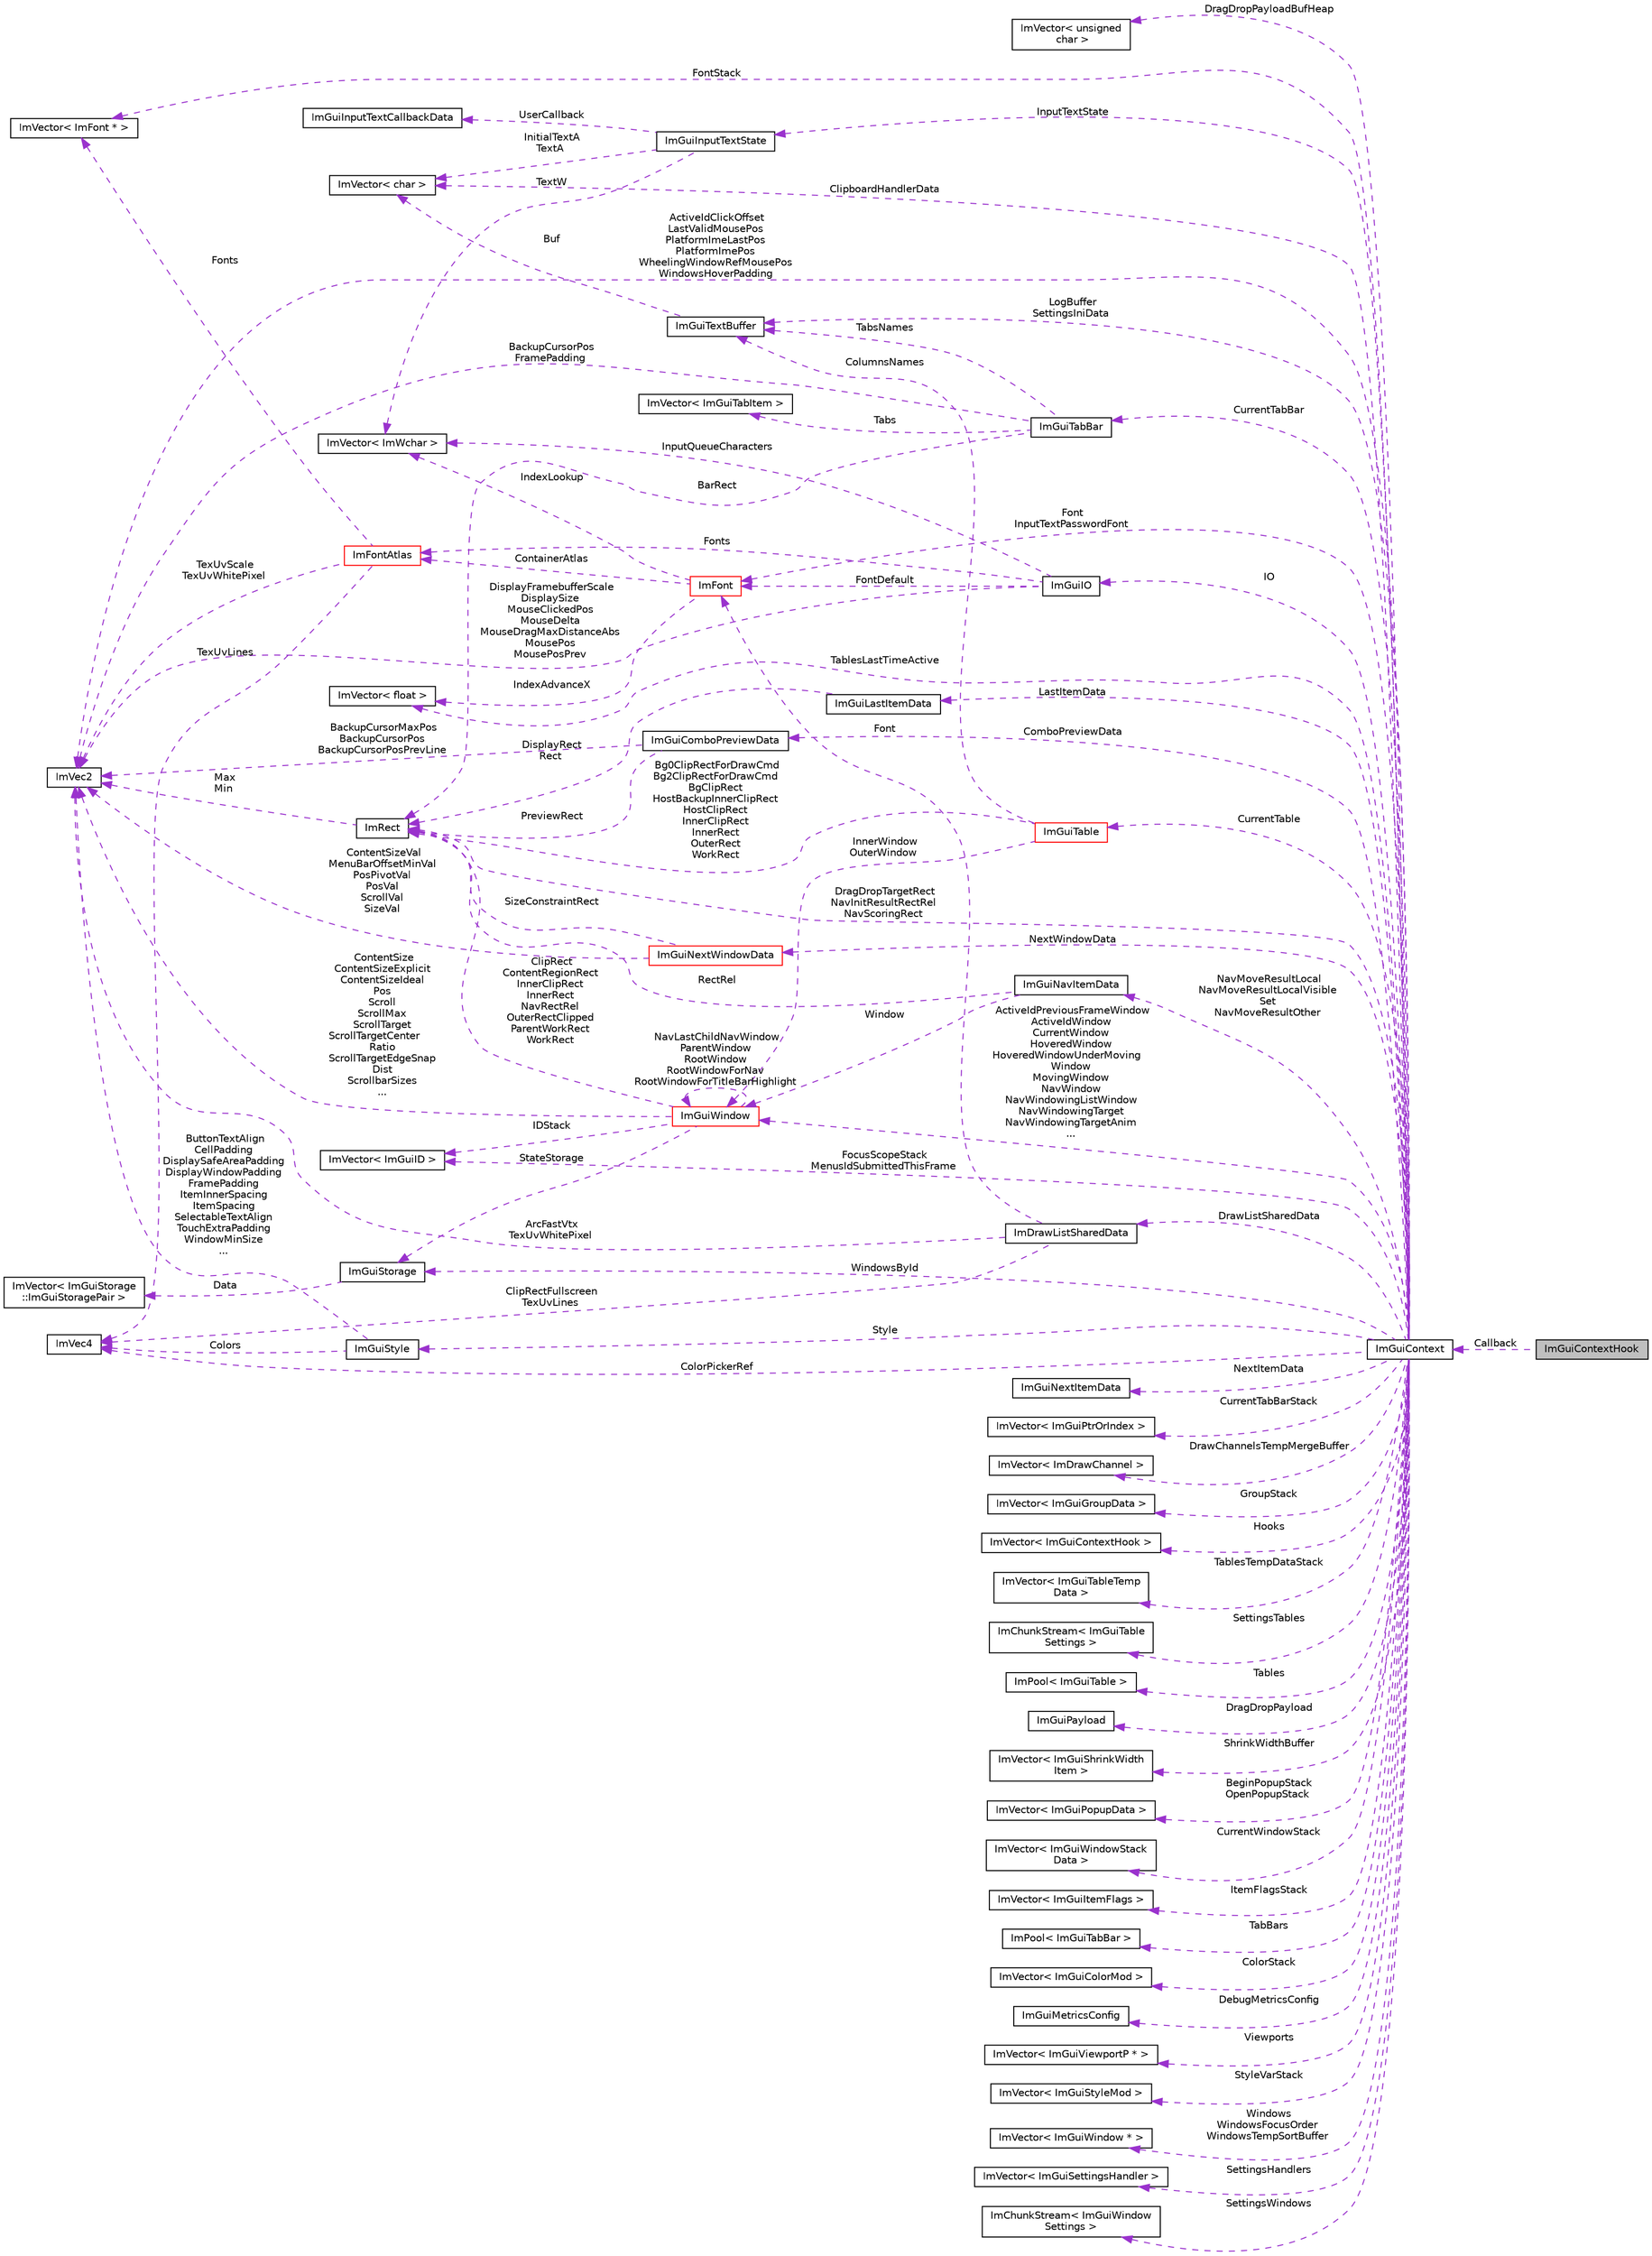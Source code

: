 digraph "ImGuiContextHook"
{
 // LATEX_PDF_SIZE
  edge [fontname="Helvetica",fontsize="10",labelfontname="Helvetica",labelfontsize="10"];
  node [fontname="Helvetica",fontsize="10",shape=record];
  rankdir="LR";
  Node1 [label="ImGuiContextHook",height=0.2,width=0.4,color="black", fillcolor="grey75", style="filled", fontcolor="black",tooltip=" "];
  Node2 -> Node1 [dir="back",color="darkorchid3",fontsize="10",style="dashed",label=" Callback" ];
  Node2 [label="ImGuiContext",height=0.2,width=0.4,color="black", fillcolor="white", style="filled",URL="$struct_im_gui_context.html",tooltip=" "];
  Node3 -> Node2 [dir="back",color="darkorchid3",fontsize="10",style="dashed",label=" DragDropPayloadBufHeap" ];
  Node3 [label="ImVector\< unsigned\l char \>",height=0.2,width=0.4,color="black", fillcolor="white", style="filled",URL="$struct_im_vector.html",tooltip=" "];
  Node4 -> Node2 [dir="back",color="darkorchid3",fontsize="10",style="dashed",label=" FontStack" ];
  Node4 [label="ImVector\< ImFont * \>",height=0.2,width=0.4,color="black", fillcolor="white", style="filled",URL="$struct_im_vector.html",tooltip=" "];
  Node5 -> Node2 [dir="back",color="darkorchid3",fontsize="10",style="dashed",label=" NextItemData" ];
  Node5 [label="ImGuiNextItemData",height=0.2,width=0.4,color="black", fillcolor="white", style="filled",URL="$struct_im_gui_next_item_data.html",tooltip=" "];
  Node6 -> Node2 [dir="back",color="darkorchid3",fontsize="10",style="dashed",label=" CurrentTabBarStack" ];
  Node6 [label="ImVector\< ImGuiPtrOrIndex \>",height=0.2,width=0.4,color="black", fillcolor="white", style="filled",URL="$struct_im_vector.html",tooltip=" "];
  Node7 -> Node2 [dir="back",color="darkorchid3",fontsize="10",style="dashed",label=" InputTextState" ];
  Node7 [label="ImGuiInputTextState",height=0.2,width=0.4,color="black", fillcolor="white", style="filled",URL="$struct_im_gui_input_text_state.html",tooltip=" "];
  Node8 -> Node7 [dir="back",color="darkorchid3",fontsize="10",style="dashed",label=" UserCallback" ];
  Node8 [label="ImGuiInputTextCallbackData",height=0.2,width=0.4,color="black", fillcolor="white", style="filled",URL="$struct_im_gui_input_text_callback_data.html",tooltip=" "];
  Node9 -> Node7 [dir="back",color="darkorchid3",fontsize="10",style="dashed",label=" InitialTextA\nTextA" ];
  Node9 [label="ImVector\< char \>",height=0.2,width=0.4,color="black", fillcolor="white", style="filled",URL="$struct_im_vector.html",tooltip=" "];
  Node10 -> Node7 [dir="back",color="darkorchid3",fontsize="10",style="dashed",label=" TextW" ];
  Node10 [label="ImVector\< ImWchar \>",height=0.2,width=0.4,color="black", fillcolor="white", style="filled",URL="$struct_im_vector.html",tooltip=" "];
  Node11 -> Node2 [dir="back",color="darkorchid3",fontsize="10",style="dashed",label=" DrawChannelsTempMergeBuffer" ];
  Node11 [label="ImVector\< ImDrawChannel \>",height=0.2,width=0.4,color="black", fillcolor="white", style="filled",URL="$struct_im_vector.html",tooltip=" "];
  Node12 -> Node2 [dir="back",color="darkorchid3",fontsize="10",style="dashed",label=" GroupStack" ];
  Node12 [label="ImVector\< ImGuiGroupData \>",height=0.2,width=0.4,color="black", fillcolor="white", style="filled",URL="$struct_im_vector.html",tooltip=" "];
  Node13 -> Node2 [dir="back",color="darkorchid3",fontsize="10",style="dashed",label=" ActiveIdClickOffset\nLastValidMousePos\nPlatformImeLastPos\nPlatformImePos\nWheelingWindowRefMousePos\nWindowsHoverPadding" ];
  Node13 [label="ImVec2",height=0.2,width=0.4,color="black", fillcolor="white", style="filled",URL="$struct_im_vec2.html",tooltip=" "];
  Node14 -> Node2 [dir="back",color="darkorchid3",fontsize="10",style="dashed",label=" WindowsById" ];
  Node14 [label="ImGuiStorage",height=0.2,width=0.4,color="black", fillcolor="white", style="filled",URL="$struct_im_gui_storage.html",tooltip=" "];
  Node15 -> Node14 [dir="back",color="darkorchid3",fontsize="10",style="dashed",label=" Data" ];
  Node15 [label="ImVector\< ImGuiStorage\l::ImGuiStoragePair \>",height=0.2,width=0.4,color="black", fillcolor="white", style="filled",URL="$struct_im_vector.html",tooltip=" "];
  Node16 -> Node2 [dir="back",color="darkorchid3",fontsize="10",style="dashed",label=" Hooks" ];
  Node16 [label="ImVector\< ImGuiContextHook \>",height=0.2,width=0.4,color="black", fillcolor="white", style="filled",URL="$struct_im_vector.html",tooltip=" "];
  Node17 -> Node2 [dir="back",color="darkorchid3",fontsize="10",style="dashed",label=" TablesTempDataStack" ];
  Node17 [label="ImVector\< ImGuiTableTemp\lData \>",height=0.2,width=0.4,color="black", fillcolor="white", style="filled",URL="$struct_im_vector.html",tooltip=" "];
  Node18 -> Node2 [dir="back",color="darkorchid3",fontsize="10",style="dashed",label=" ColorPickerRef" ];
  Node18 [label="ImVec4",height=0.2,width=0.4,color="black", fillcolor="white", style="filled",URL="$struct_im_vec4.html",tooltip=" "];
  Node19 -> Node2 [dir="back",color="darkorchid3",fontsize="10",style="dashed",label=" CurrentTabBar" ];
  Node19 [label="ImGuiTabBar",height=0.2,width=0.4,color="black", fillcolor="white", style="filled",URL="$struct_im_gui_tab_bar.html",tooltip=" "];
  Node13 -> Node19 [dir="back",color="darkorchid3",fontsize="10",style="dashed",label=" BackupCursorPos\nFramePadding" ];
  Node20 -> Node19 [dir="back",color="darkorchid3",fontsize="10",style="dashed",label=" BarRect" ];
  Node20 [label="ImRect",height=0.2,width=0.4,color="black", fillcolor="white", style="filled",URL="$struct_im_rect.html",tooltip=" "];
  Node13 -> Node20 [dir="back",color="darkorchid3",fontsize="10",style="dashed",label=" Max\nMin" ];
  Node21 -> Node19 [dir="back",color="darkorchid3",fontsize="10",style="dashed",label=" Tabs" ];
  Node21 [label="ImVector\< ImGuiTabItem \>",height=0.2,width=0.4,color="black", fillcolor="white", style="filled",URL="$struct_im_vector.html",tooltip=" "];
  Node22 -> Node19 [dir="back",color="darkorchid3",fontsize="10",style="dashed",label=" TabsNames" ];
  Node22 [label="ImGuiTextBuffer",height=0.2,width=0.4,color="black", fillcolor="white", style="filled",URL="$struct_im_gui_text_buffer.html",tooltip=" "];
  Node9 -> Node22 [dir="back",color="darkorchid3",fontsize="10",style="dashed",label=" Buf" ];
  Node20 -> Node2 [dir="back",color="darkorchid3",fontsize="10",style="dashed",label=" DragDropTargetRect\nNavInitResultRectRel\nNavScoringRect" ];
  Node23 -> Node2 [dir="back",color="darkorchid3",fontsize="10",style="dashed",label=" SettingsTables" ];
  Node23 [label="ImChunkStream\< ImGuiTable\lSettings \>",height=0.2,width=0.4,color="black", fillcolor="white", style="filled",URL="$struct_im_chunk_stream.html",tooltip=" "];
  Node24 -> Node2 [dir="back",color="darkorchid3",fontsize="10",style="dashed",label=" Tables" ];
  Node24 [label="ImPool\< ImGuiTable \>",height=0.2,width=0.4,color="black", fillcolor="white", style="filled",URL="$struct_im_pool.html",tooltip=" "];
  Node25 -> Node2 [dir="back",color="darkorchid3",fontsize="10",style="dashed",label=" IO" ];
  Node25 [label="ImGuiIO",height=0.2,width=0.4,color="black", fillcolor="white", style="filled",URL="$struct_im_gui_i_o.html",tooltip=" "];
  Node13 -> Node25 [dir="back",color="darkorchid3",fontsize="10",style="dashed",label=" DisplayFramebufferScale\nDisplaySize\nMouseClickedPos\nMouseDelta\nMouseDragMaxDistanceAbs\nMousePos\nMousePosPrev" ];
  Node26 -> Node25 [dir="back",color="darkorchid3",fontsize="10",style="dashed",label=" Fonts" ];
  Node26 [label="ImFontAtlas",height=0.2,width=0.4,color="red", fillcolor="white", style="filled",URL="$struct_im_font_atlas.html",tooltip=" "];
  Node4 -> Node26 [dir="back",color="darkorchid3",fontsize="10",style="dashed",label=" Fonts" ];
  Node13 -> Node26 [dir="back",color="darkorchid3",fontsize="10",style="dashed",label=" TexUvScale\nTexUvWhitePixel" ];
  Node18 -> Node26 [dir="back",color="darkorchid3",fontsize="10",style="dashed",label=" TexUvLines" ];
  Node30 -> Node25 [dir="back",color="darkorchid3",fontsize="10",style="dashed",label=" FontDefault" ];
  Node30 [label="ImFont",height=0.2,width=0.4,color="red", fillcolor="white", style="filled",URL="$struct_im_font.html",tooltip=" "];
  Node26 -> Node30 [dir="back",color="darkorchid3",fontsize="10",style="dashed",label=" ContainerAtlas" ];
  Node34 -> Node30 [dir="back",color="darkorchid3",fontsize="10",style="dashed",label=" IndexAdvanceX" ];
  Node34 [label="ImVector\< float \>",height=0.2,width=0.4,color="black", fillcolor="white", style="filled",URL="$struct_im_vector.html",tooltip=" "];
  Node10 -> Node30 [dir="back",color="darkorchid3",fontsize="10",style="dashed",label=" IndexLookup" ];
  Node10 -> Node25 [dir="back",color="darkorchid3",fontsize="10",style="dashed",label=" InputQueueCharacters" ];
  Node22 -> Node2 [dir="back",color="darkorchid3",fontsize="10",style="dashed",label=" LogBuffer\nSettingsIniData" ];
  Node35 -> Node2 [dir="back",color="darkorchid3",fontsize="10",style="dashed",label=" DragDropPayload" ];
  Node35 [label="ImGuiPayload",height=0.2,width=0.4,color="black", fillcolor="white", style="filled",URL="$struct_im_gui_payload.html",tooltip=" "];
  Node36 -> Node2 [dir="back",color="darkorchid3",fontsize="10",style="dashed",label=" DrawListSharedData" ];
  Node36 [label="ImDrawListSharedData",height=0.2,width=0.4,color="black", fillcolor="white", style="filled",URL="$struct_im_draw_list_shared_data.html",tooltip=" "];
  Node13 -> Node36 [dir="back",color="darkorchid3",fontsize="10",style="dashed",label=" ArcFastVtx\nTexUvWhitePixel" ];
  Node18 -> Node36 [dir="back",color="darkorchid3",fontsize="10",style="dashed",label=" ClipRectFullscreen\nTexUvLines" ];
  Node30 -> Node36 [dir="back",color="darkorchid3",fontsize="10",style="dashed",label=" Font" ];
  Node37 -> Node2 [dir="back",color="darkorchid3",fontsize="10",style="dashed",label=" ComboPreviewData" ];
  Node37 [label="ImGuiComboPreviewData",height=0.2,width=0.4,color="black", fillcolor="white", style="filled",URL="$struct_im_gui_combo_preview_data.html",tooltip=" "];
  Node13 -> Node37 [dir="back",color="darkorchid3",fontsize="10",style="dashed",label=" BackupCursorMaxPos\nBackupCursorPos\nBackupCursorPosPrevLine" ];
  Node20 -> Node37 [dir="back",color="darkorchid3",fontsize="10",style="dashed",label=" PreviewRect" ];
  Node38 -> Node2 [dir="back",color="darkorchid3",fontsize="10",style="dashed",label=" ShrinkWidthBuffer" ];
  Node38 [label="ImVector\< ImGuiShrinkWidth\lItem \>",height=0.2,width=0.4,color="black", fillcolor="white", style="filled",URL="$struct_im_vector.html",tooltip=" "];
  Node39 -> Node2 [dir="back",color="darkorchid3",fontsize="10",style="dashed",label=" BeginPopupStack\nOpenPopupStack" ];
  Node39 [label="ImVector\< ImGuiPopupData \>",height=0.2,width=0.4,color="black", fillcolor="white", style="filled",URL="$struct_im_vector.html",tooltip=" "];
  Node40 -> Node2 [dir="back",color="darkorchid3",fontsize="10",style="dashed",label=" FocusScopeStack\nMenusIdSubmittedThisFrame" ];
  Node40 [label="ImVector\< ImGuiID \>",height=0.2,width=0.4,color="black", fillcolor="white", style="filled",URL="$struct_im_vector.html",tooltip=" "];
  Node41 -> Node2 [dir="back",color="darkorchid3",fontsize="10",style="dashed",label=" CurrentWindowStack" ];
  Node41 [label="ImVector\< ImGuiWindowStack\lData \>",height=0.2,width=0.4,color="black", fillcolor="white", style="filled",URL="$struct_im_vector.html",tooltip=" "];
  Node42 -> Node2 [dir="back",color="darkorchid3",fontsize="10",style="dashed",label=" CurrentTable" ];
  Node42 [label="ImGuiTable",height=0.2,width=0.4,color="red", fillcolor="white", style="filled",URL="$struct_im_gui_table.html",tooltip=" "];
  Node20 -> Node42 [dir="back",color="darkorchid3",fontsize="10",style="dashed",label=" Bg0ClipRectForDrawCmd\nBg2ClipRectForDrawCmd\nBgClipRect\nHostBackupInnerClipRect\nHostClipRect\nInnerClipRect\nInnerRect\nOuterRect\nWorkRect" ];
  Node22 -> Node42 [dir="back",color="darkorchid3",fontsize="10",style="dashed",label=" ColumnsNames" ];
  Node52 -> Node42 [dir="back",color="darkorchid3",fontsize="10",style="dashed",label=" InnerWindow\nOuterWindow" ];
  Node52 [label="ImGuiWindow",height=0.2,width=0.4,color="red", fillcolor="white", style="filled",URL="$struct_im_gui_window.html",tooltip=" "];
  Node14 -> Node52 [dir="back",color="darkorchid3",fontsize="10",style="dashed",label=" StateStorage" ];
  Node13 -> Node52 [dir="back",color="darkorchid3",fontsize="10",style="dashed",label=" ContentSize\nContentSizeExplicit\nContentSizeIdeal\nPos\nScroll\nScrollMax\nScrollTarget\nScrollTargetCenter\lRatio\nScrollTargetEdgeSnap\lDist\nScrollbarSizes\n..." ];
  Node20 -> Node52 [dir="back",color="darkorchid3",fontsize="10",style="dashed",label=" ClipRect\nContentRegionRect\nInnerClipRect\nInnerRect\nNavRectRel\nOuterRectClipped\nParentWorkRect\nWorkRect" ];
  Node40 -> Node52 [dir="back",color="darkorchid3",fontsize="10",style="dashed",label=" IDStack" ];
  Node52 -> Node52 [dir="back",color="darkorchid3",fontsize="10",style="dashed",label=" NavLastChildNavWindow\nParentWindow\nRootWindow\nRootWindowForNav\nRootWindowForTitleBarHighlight" ];
  Node70 -> Node2 [dir="back",color="darkorchid3",fontsize="10",style="dashed",label=" ItemFlagsStack" ];
  Node70 [label="ImVector\< ImGuiItemFlags \>",height=0.2,width=0.4,color="black", fillcolor="white", style="filled",URL="$struct_im_vector.html",tooltip=" "];
  Node71 -> Node2 [dir="back",color="darkorchid3",fontsize="10",style="dashed",label=" Style" ];
  Node71 [label="ImGuiStyle",height=0.2,width=0.4,color="black", fillcolor="white", style="filled",URL="$struct_im_gui_style.html",tooltip=" "];
  Node13 -> Node71 [dir="back",color="darkorchid3",fontsize="10",style="dashed",label=" ButtonTextAlign\nCellPadding\nDisplaySafeAreaPadding\nDisplayWindowPadding\nFramePadding\nItemInnerSpacing\nItemSpacing\nSelectableTextAlign\nTouchExtraPadding\nWindowMinSize\n..." ];
  Node18 -> Node71 [dir="back",color="darkorchid3",fontsize="10",style="dashed",label=" Colors" ];
  Node9 -> Node2 [dir="back",color="darkorchid3",fontsize="10",style="dashed",label=" ClipboardHandlerData" ];
  Node72 -> Node2 [dir="back",color="darkorchid3",fontsize="10",style="dashed",label=" TabBars" ];
  Node72 [label="ImPool\< ImGuiTabBar \>",height=0.2,width=0.4,color="black", fillcolor="white", style="filled",URL="$struct_im_pool.html",tooltip=" "];
  Node73 -> Node2 [dir="back",color="darkorchid3",fontsize="10",style="dashed",label=" NavMoveResultLocal\nNavMoveResultLocalVisible\lSet\nNavMoveResultOther" ];
  Node73 [label="ImGuiNavItemData",height=0.2,width=0.4,color="black", fillcolor="white", style="filled",URL="$struct_im_gui_nav_item_data.html",tooltip=" "];
  Node20 -> Node73 [dir="back",color="darkorchid3",fontsize="10",style="dashed",label=" RectRel" ];
  Node52 -> Node73 [dir="back",color="darkorchid3",fontsize="10",style="dashed",label=" Window" ];
  Node74 -> Node2 [dir="back",color="darkorchid3",fontsize="10",style="dashed",label=" ColorStack" ];
  Node74 [label="ImVector\< ImGuiColorMod \>",height=0.2,width=0.4,color="black", fillcolor="white", style="filled",URL="$struct_im_vector.html",tooltip=" "];
  Node75 -> Node2 [dir="back",color="darkorchid3",fontsize="10",style="dashed",label=" NextWindowData" ];
  Node75 [label="ImGuiNextWindowData",height=0.2,width=0.4,color="red", fillcolor="white", style="filled",URL="$struct_im_gui_next_window_data.html",tooltip=" "];
  Node13 -> Node75 [dir="back",color="darkorchid3",fontsize="10",style="dashed",label=" ContentSizeVal\nMenuBarOffsetMinVal\nPosPivotVal\nPosVal\nScrollVal\nSizeVal" ];
  Node20 -> Node75 [dir="back",color="darkorchid3",fontsize="10",style="dashed",label=" SizeConstraintRect" ];
  Node77 -> Node2 [dir="back",color="darkorchid3",fontsize="10",style="dashed",label=" DebugMetricsConfig" ];
  Node77 [label="ImGuiMetricsConfig",height=0.2,width=0.4,color="black", fillcolor="white", style="filled",URL="$struct_im_gui_metrics_config.html",tooltip=" "];
  Node78 -> Node2 [dir="back",color="darkorchid3",fontsize="10",style="dashed",label=" Viewports" ];
  Node78 [label="ImVector\< ImGuiViewportP * \>",height=0.2,width=0.4,color="black", fillcolor="white", style="filled",URL="$struct_im_vector.html",tooltip=" "];
  Node79 -> Node2 [dir="back",color="darkorchid3",fontsize="10",style="dashed",label=" StyleVarStack" ];
  Node79 [label="ImVector\< ImGuiStyleMod \>",height=0.2,width=0.4,color="black", fillcolor="white", style="filled",URL="$struct_im_vector.html",tooltip=" "];
  Node59 -> Node2 [dir="back",color="darkorchid3",fontsize="10",style="dashed",label=" Windows\nWindowsFocusOrder\nWindowsTempSortBuffer" ];
  Node59 [label="ImVector\< ImGuiWindow * \>",height=0.2,width=0.4,color="black", fillcolor="white", style="filled",URL="$struct_im_vector.html",tooltip=" "];
  Node80 -> Node2 [dir="back",color="darkorchid3",fontsize="10",style="dashed",label=" SettingsHandlers" ];
  Node80 [label="ImVector\< ImGuiSettingsHandler \>",height=0.2,width=0.4,color="black", fillcolor="white", style="filled",URL="$struct_im_vector.html",tooltip=" "];
  Node34 -> Node2 [dir="back",color="darkorchid3",fontsize="10",style="dashed",label=" TablesLastTimeActive" ];
  Node81 -> Node2 [dir="back",color="darkorchid3",fontsize="10",style="dashed",label=" LastItemData" ];
  Node81 [label="ImGuiLastItemData",height=0.2,width=0.4,color="black", fillcolor="white", style="filled",URL="$struct_im_gui_last_item_data.html",tooltip=" "];
  Node20 -> Node81 [dir="back",color="darkorchid3",fontsize="10",style="dashed",label=" DisplayRect\nRect" ];
  Node82 -> Node2 [dir="back",color="darkorchid3",fontsize="10",style="dashed",label=" SettingsWindows" ];
  Node82 [label="ImChunkStream\< ImGuiWindow\lSettings \>",height=0.2,width=0.4,color="black", fillcolor="white", style="filled",URL="$struct_im_chunk_stream.html",tooltip=" "];
  Node30 -> Node2 [dir="back",color="darkorchid3",fontsize="10",style="dashed",label=" Font\nInputTextPasswordFont" ];
  Node52 -> Node2 [dir="back",color="darkorchid3",fontsize="10",style="dashed",label=" ActiveIdPreviousFrameWindow\nActiveIdWindow\nCurrentWindow\nHoveredWindow\nHoveredWindowUnderMoving\lWindow\nMovingWindow\nNavWindow\nNavWindowingListWindow\nNavWindowingTarget\nNavWindowingTargetAnim\n..." ];
}
